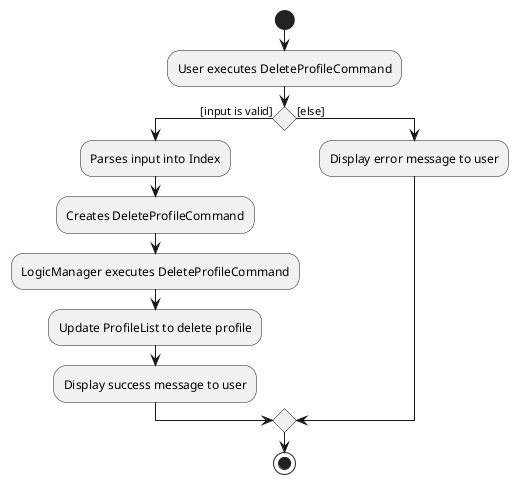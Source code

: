 @startuml
start
:User executes DeleteProfileCommand;

if () then ([input is valid])
    :Parses input into Index;
    :Creates DeleteProfileCommand;
    :LogicManager executes DeleteProfileCommand;
    :Update ProfileList to delete profile;
    :Display success message to user;
else ([else])
    :Display error message to user;
endif

stop
@enduml